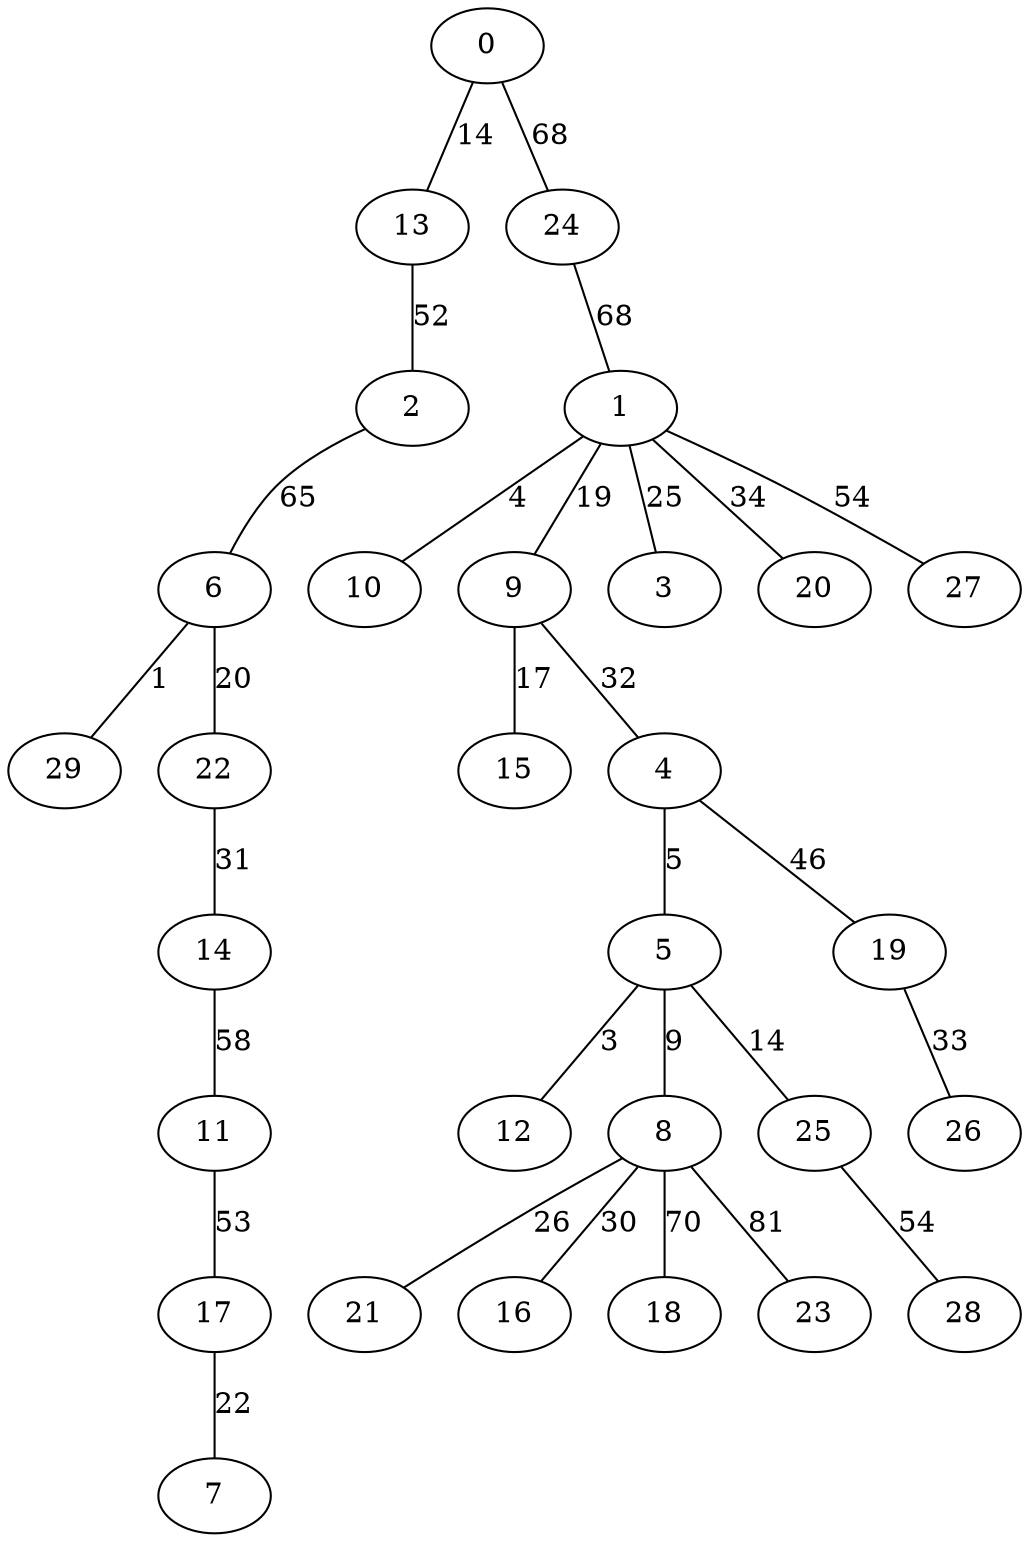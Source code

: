 graph {
  0 -- 13 [label="14"];
  13 -- 2 [label="52"];
  2 -- 6 [label="65"];
  6 -- 29 [label="1"];
  6 -- 22 [label="20"];
  22 -- 14 [label="31"];
  14 -- 11 [label="58"];
  11 -- 17 [label="53"];
  17 -- 7 [label="22"];
  0 -- 24 [label="68"];
  24 -- 1 [label="68"];
  1 -- 10 [label="4"];
  1 -- 9 [label="19"];
  9 -- 15 [label="17"];
  1 -- 3 [label="25"];
  9 -- 4 [label="32"];
  4 -- 5 [label="5"];
  5 -- 12 [label="3"];
  5 -- 8 [label="9"];
  5 -- 25 [label="14"];
  8 -- 21 [label="26"];
  8 -- 16 [label="30"];
  1 -- 20 [label="34"];
  4 -- 19 [label="46"];
  19 -- 26 [label="33"];
  1 -- 27 [label="54"];
  25 -- 28 [label="54"];
  8 -- 18 [label="70"];
  8 -- 23 [label="81"];
}